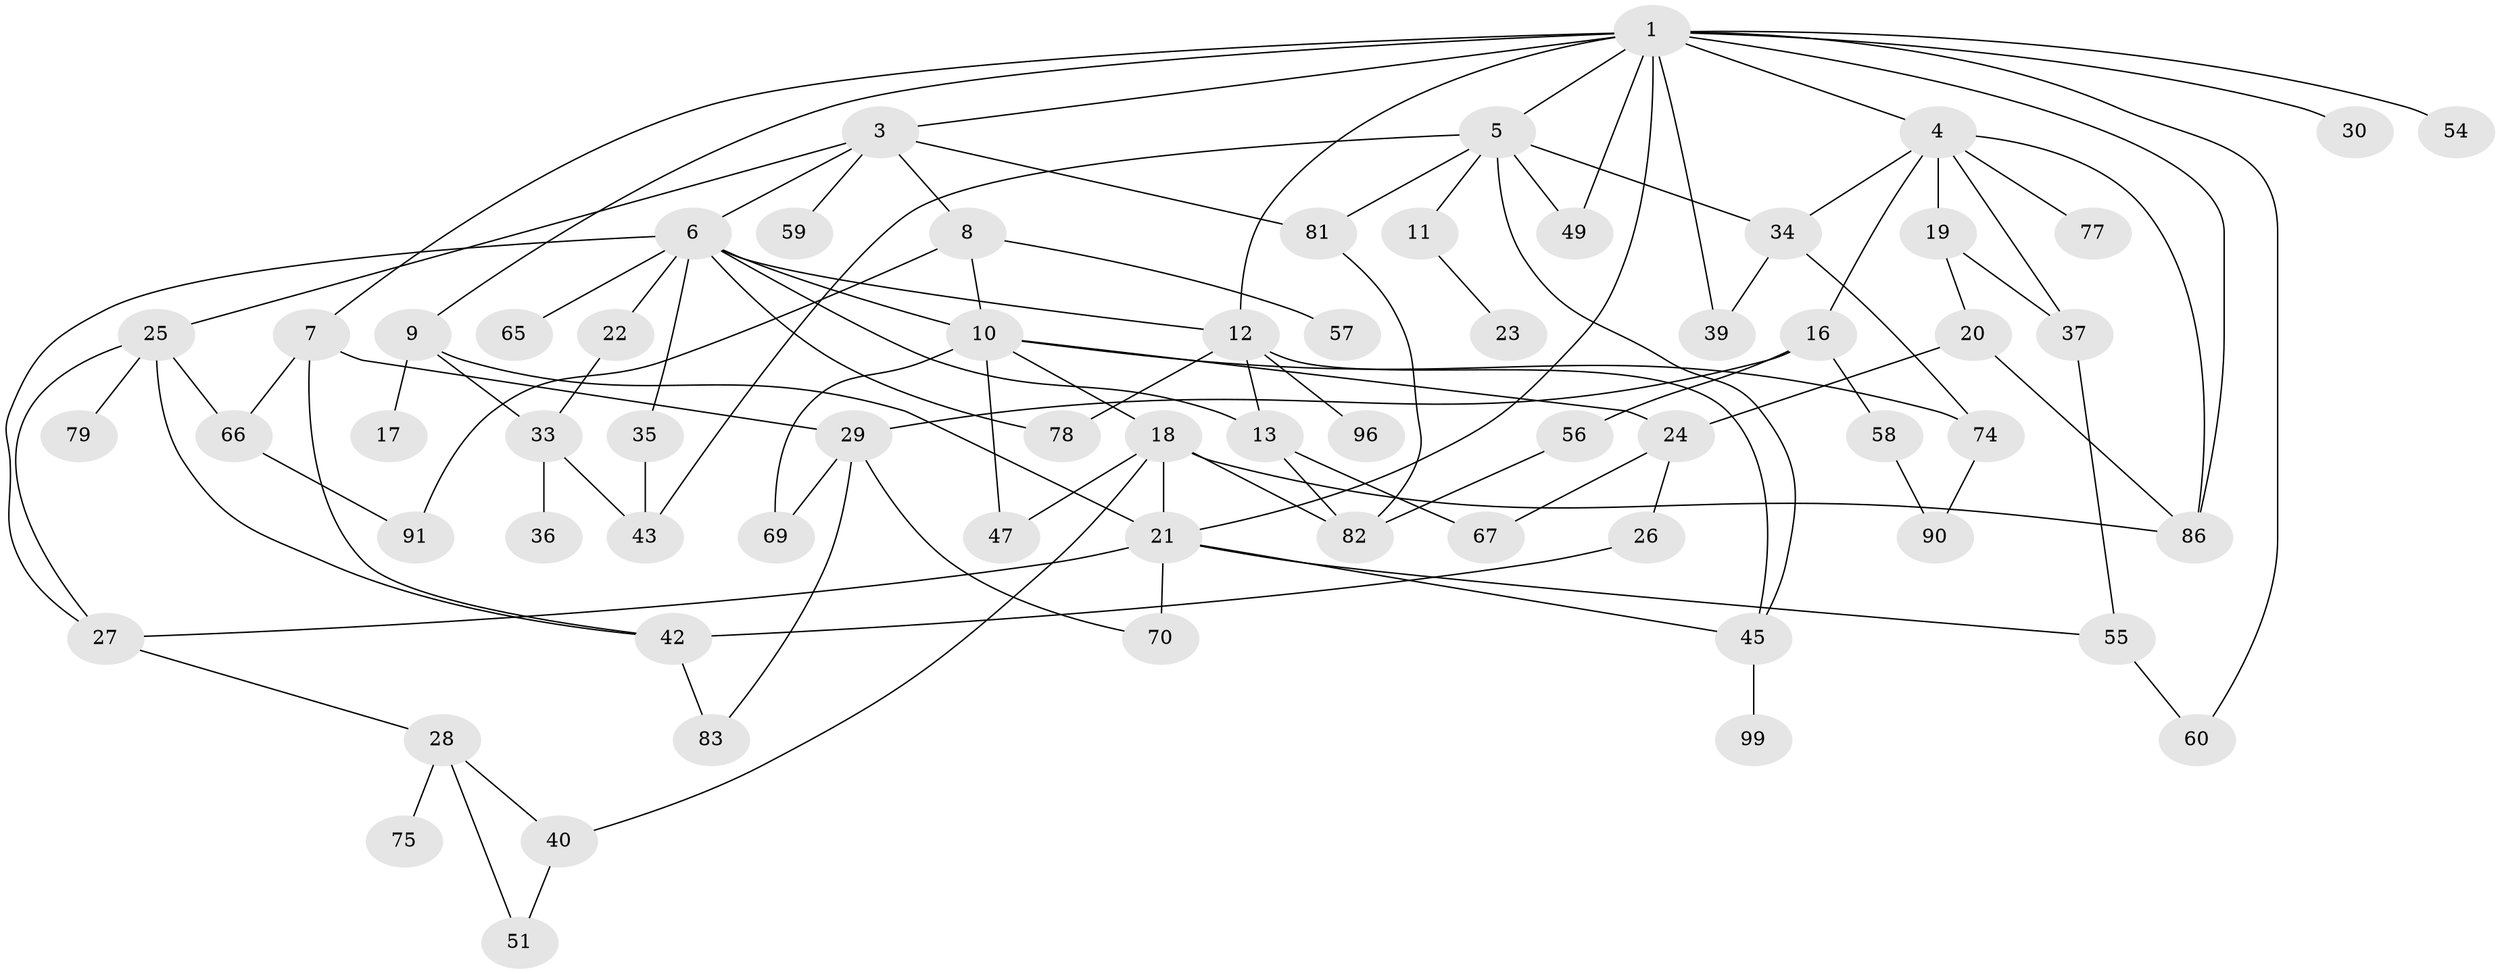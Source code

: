 // original degree distribution, {8: 0.009900990099009901, 7: 0.0297029702970297, 4: 0.15841584158415842, 5: 0.0297029702970297, 6: 0.0297029702970297, 3: 0.22772277227722773, 2: 0.3465346534653465, 1: 0.16831683168316833}
// Generated by graph-tools (version 1.1) at 2025/41/03/06/25 10:41:29]
// undirected, 65 vertices, 105 edges
graph export_dot {
graph [start="1"]
  node [color=gray90,style=filled];
  1 [super="+2"];
  3 [super="+100"];
  4 [super="+14"];
  5 [super="+76"];
  6 [super="+32"];
  7 [super="+80"];
  8 [super="+38"];
  9;
  10 [super="+15"];
  11;
  12 [super="+46"];
  13;
  16 [super="+31"];
  17 [super="+98"];
  18;
  19 [super="+68"];
  20 [super="+89"];
  21 [super="+41"];
  22 [super="+73"];
  23;
  24 [super="+53"];
  25 [super="+72"];
  26;
  27 [super="+85"];
  28 [super="+48"];
  29 [super="+52"];
  30;
  33 [super="+50"];
  34 [super="+44"];
  35;
  36 [super="+62"];
  37 [super="+63"];
  39;
  40 [super="+84"];
  42 [super="+64"];
  43 [super="+101"];
  45 [super="+93"];
  47;
  49 [super="+71"];
  51;
  54 [super="+61"];
  55 [super="+97"];
  56;
  57;
  58;
  59;
  60;
  65;
  66 [super="+92"];
  67;
  69;
  70;
  74 [super="+87"];
  75;
  77;
  78;
  79;
  81;
  82 [super="+88"];
  83;
  86 [super="+95"];
  90 [super="+94"];
  91;
  96;
  99;
  1 -- 5;
  1 -- 9;
  1 -- 12;
  1 -- 30;
  1 -- 49;
  1 -- 3;
  1 -- 4;
  1 -- 7;
  1 -- 54;
  1 -- 39;
  1 -- 60;
  1 -- 86;
  1 -- 21;
  3 -- 6;
  3 -- 8;
  3 -- 25;
  3 -- 59;
  3 -- 81;
  4 -- 19;
  4 -- 86;
  4 -- 16;
  4 -- 34;
  4 -- 37;
  4 -- 77;
  5 -- 11;
  5 -- 49;
  5 -- 34;
  5 -- 81;
  5 -- 45;
  5 -- 43;
  6 -- 10;
  6 -- 13;
  6 -- 22;
  6 -- 27;
  6 -- 65;
  6 -- 35;
  6 -- 12;
  6 -- 78;
  7 -- 29;
  7 -- 66;
  7 -- 42;
  8 -- 57;
  8 -- 91;
  8 -- 10;
  9 -- 17;
  9 -- 21;
  9 -- 33;
  10 -- 18;
  10 -- 69;
  10 -- 74;
  10 -- 24;
  10 -- 47;
  11 -- 23;
  12 -- 78;
  12 -- 96;
  12 -- 13;
  12 -- 45;
  13 -- 67;
  13 -- 82;
  16 -- 29;
  16 -- 56;
  16 -- 58;
  18 -- 47;
  18 -- 82;
  18 -- 86;
  18 -- 21;
  18 -- 40;
  19 -- 20;
  19 -- 37;
  20 -- 24;
  20 -- 86;
  21 -- 70;
  21 -- 55;
  21 -- 45;
  21 -- 27;
  22 -- 33;
  24 -- 26;
  24 -- 67;
  25 -- 42;
  25 -- 66;
  25 -- 79;
  25 -- 27;
  26 -- 42;
  27 -- 28;
  28 -- 40;
  28 -- 51;
  28 -- 75;
  29 -- 70;
  29 -- 83;
  29 -- 69;
  33 -- 36;
  33 -- 43;
  34 -- 74;
  34 -- 39;
  35 -- 43;
  37 -- 55;
  40 -- 51;
  42 -- 83;
  45 -- 99;
  55 -- 60;
  56 -- 82;
  58 -- 90;
  66 -- 91;
  74 -- 90;
  81 -- 82;
}
